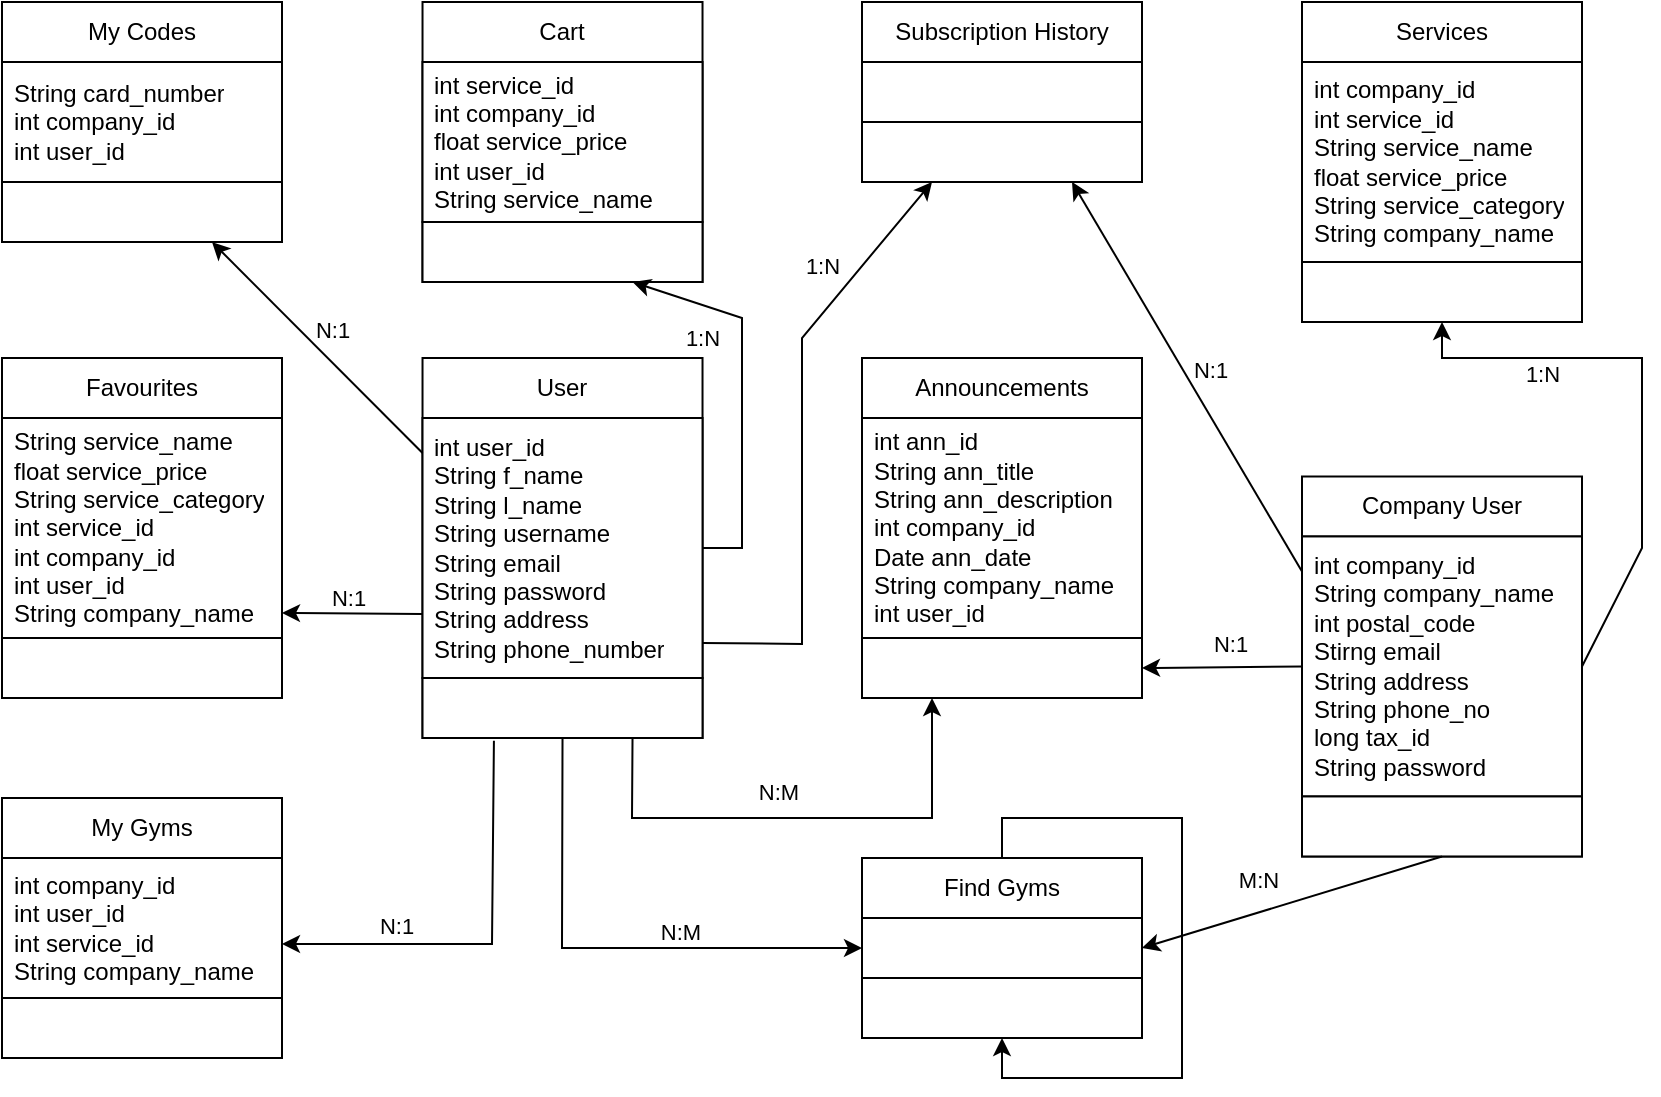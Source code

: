 <mxfile version="27.0.7">
  <diagram name="Page-1" id="DIBcZ52hSFuPhpnZTQoB">
    <mxGraphModel dx="1042" dy="580" grid="1" gridSize="10" guides="1" tooltips="1" connect="1" arrows="1" fold="1" page="1" pageScale="1" pageWidth="850" pageHeight="1100" background="light-dark(#FFFFFF,#FFFFFF)" math="0" shadow="0">
      <root>
        <mxCell id="0" />
        <mxCell id="1" parent="0" />
        <mxCell id="_ydNGUtrwnxu__iHTs8E-2" value="User" style="swimlane;fontStyle=0;childLayout=stackLayout;horizontal=1;startSize=30;horizontalStack=0;resizeParent=1;resizeParentMax=0;resizeLast=0;collapsible=1;marginBottom=0;whiteSpace=wrap;html=1;strokeColor=light-dark(#000000,#000000);fillColor=light-dark(#FFFFFF,#FFFFFF);fontColor=light-dark(#000000,#000000);" parent="1" vertex="1">
          <mxGeometry x="230.26" y="210" width="140" height="190" as="geometry" />
        </mxCell>
        <mxCell id="_ydNGUtrwnxu__iHTs8E-4" value="int user_id&lt;div&gt;String f_name&lt;/div&gt;&lt;div&gt;String l_name&lt;/div&gt;&lt;div&gt;String username&lt;/div&gt;&lt;div&gt;String email&lt;/div&gt;&lt;div&gt;String password&lt;/div&gt;&lt;div&gt;String address&lt;/div&gt;&lt;div&gt;String phone_number&lt;/div&gt;" style="text;strokeColor=light-dark(#000000,#000000);fillColor=light-dark(#FFFFFF,#FFFFFF);align=left;verticalAlign=middle;spacingLeft=4;spacingRight=4;overflow=hidden;points=[[0,0.5],[1,0.5]];portConstraint=eastwest;rotatable=0;whiteSpace=wrap;html=1;fontColor=light-dark(#000000,#000000);" parent="_ydNGUtrwnxu__iHTs8E-2" vertex="1">
          <mxGeometry y="30" width="140" height="130" as="geometry" />
        </mxCell>
        <mxCell id="_ydNGUtrwnxu__iHTs8E-8" value="" style="text;strokeColor=light-dark(#000000,#000000);fillColor=light-dark(#FFFFFF,#FFFFFF);align=left;verticalAlign=middle;spacingLeft=4;spacingRight=4;overflow=hidden;points=[[0,0.5],[1,0.5]];portConstraint=eastwest;rotatable=0;whiteSpace=wrap;html=1;fontColor=light-dark(#000000,#000000);" parent="_ydNGUtrwnxu__iHTs8E-2" vertex="1">
          <mxGeometry y="160" width="140" height="30" as="geometry" />
        </mxCell>
        <mxCell id="_ydNGUtrwnxu__iHTs8E-9" value="Cart" style="swimlane;fontStyle=0;childLayout=stackLayout;horizontal=1;startSize=30;horizontalStack=0;resizeParent=1;resizeParentMax=0;resizeLast=0;collapsible=1;marginBottom=0;whiteSpace=wrap;html=1;strokeColor=light-dark(#000000,#000000);fillColor=light-dark(#FFFFFF,#FFFFFF);fontColor=light-dark(#000000,#000000);" parent="1" vertex="1">
          <mxGeometry x="230.26" y="32" width="140" height="140" as="geometry" />
        </mxCell>
        <mxCell id="_ydNGUtrwnxu__iHTs8E-10" value="int service_id&lt;div&gt;int company_id&lt;/div&gt;&lt;div&gt;float service_price&lt;/div&gt;&lt;div&gt;int user_id&lt;/div&gt;&lt;div&gt;String service_name&lt;/div&gt;" style="text;strokeColor=light-dark(#000000,#000000);fillColor=light-dark(#FFFFFF,#FFFFFF);align=left;verticalAlign=middle;spacingLeft=4;spacingRight=4;overflow=hidden;points=[[0,0.5],[1,0.5]];portConstraint=eastwest;rotatable=0;whiteSpace=wrap;html=1;fontColor=light-dark(#000000,#000000);" parent="_ydNGUtrwnxu__iHTs8E-9" vertex="1">
          <mxGeometry y="30" width="140" height="80" as="geometry" />
        </mxCell>
        <mxCell id="_ydNGUtrwnxu__iHTs8E-11" value="" style="text;strokeColor=light-dark(#000000,#000000);fillColor=light-dark(#FFFFFF,#FFFFFF);align=left;verticalAlign=middle;spacingLeft=4;spacingRight=4;overflow=hidden;points=[[0,0.5],[1,0.5]];portConstraint=eastwest;rotatable=0;whiteSpace=wrap;html=1;fontColor=light-dark(#000000,#000000);" parent="_ydNGUtrwnxu__iHTs8E-9" vertex="1">
          <mxGeometry y="110" width="140" height="30" as="geometry" />
        </mxCell>
        <mxCell id="rbe2yqdiVSbnE7vsVnZQ-1" value="My Codes&lt;span style=&quot;color: rgba(0, 0, 0, 0); font-family: monospace; font-size: 0px; text-align: start; text-wrap-mode: nowrap;&quot;&gt;%3CmxGraphModel%3E%3Croot%3E%3CmxCell%20id%3D%220%22%2F%3E%3CmxCell%20id%3D%221%22%20parent%3D%220%22%2F%3E%3CmxCell%20id%3D%222%22%20value%3D%22List%22%20style%3D%22swimlane%3BfontStyle%3D0%3BchildLayout%3DstackLayout%3Bhorizontal%3D1%3BstartSize%3D30%3BhorizontalStack%3D0%3BresizeParent%3D1%3BresizeParentMax%3D0%3BresizeLast%3D0%3Bcollapsible%3D1%3BmarginBottom%3D0%3BwhiteSpace%3Dwrap%3Bhtml%3D1%3BstrokeColor%3Dlight-dark(%23000000%2C%23000000)%3BfillColor%3Dlight-dark(%23FFFFFF%2C%23FFFFFF)%3BfontColor%3Dlight-dark(%23000000%2C%23000000)%3B%22%20vertex%3D%221%22%20parent%3D%221%22%3E%3CmxGeometry%20x%3D%22190%22%20y%3D%22260%22%20width%3D%22140%22%20height%3D%2290%22%20as%3D%22geometry%22%2F%3E%3C%2FmxCell%3E%3CmxCell%20id%3D%223%22%20value%3D%22Item%202%22%20style%3D%22text%3BstrokeColor%3Dlight-dark(%23000000%2C%23000000)%3BfillColor%3Dlight-dark(%23FFFFFF%2C%23FFFFFF)%3Balign%3Dleft%3BverticalAlign%3Dmiddle%3BspacingLeft%3D4%3BspacingRight%3D4%3Boverflow%3Dhidden%3Bpoints%3D%5B%5B0%2C0.5%5D%2C%5B1%2C0.5%5D%5D%3BportConstraint%3Deastwest%3Brotatable%3D0%3BwhiteSpace%3Dwrap%3Bhtml%3D1%3BfontColor%3Dlight-dark(%23000000%2C%23000000)%3B%22%20vertex%3D%221%22%20parent%3D%222%22%3E%3CmxGeometry%20y%3D%2230%22%20width%3D%22140%22%20height%3D%2230%22%20as%3D%22geometry%22%2F%3E%3C%2FmxCell%3E%3CmxCell%20id%3D%224%22%20value%3D%22Item%202%22%20style%3D%22text%3BstrokeColor%3Dlight-dark(%23000000%2C%23000000)%3BfillColor%3Dlight-dark(%23FFFFFF%2C%23FFFFFF)%3Balign%3Dleft%3BverticalAlign%3Dmiddle%3BspacingLeft%3D4%3BspacingRight%3D4%3Boverflow%3Dhidden%3Bpoints%3D%5B%5B0%2C0.5%5D%2C%5B1%2C0.5%5D%5D%3BportConstraint%3Deastwest%3Brotatable%3D0%3BwhiteSpace%3Dwrap%3Bhtml%3D1%3BfontColor%3Dlight-dark(%23000000%2C%23000000)%3B%22%20vertex%3D%221%22%20parent%3D%222%22%3E%3CmxGeometry%20y%3D%2260%22%20width%3D%22140%22%20height%3D%2230%22%20as%3D%22geometry%22%2F%3E%3C%2FmxCell%3E%3C%2Froot%3E%3C%2FmxGraphModel%3E&lt;/span&gt;" style="swimlane;fontStyle=0;childLayout=stackLayout;horizontal=1;startSize=30;horizontalStack=0;resizeParent=1;resizeParentMax=0;resizeLast=0;collapsible=1;marginBottom=0;whiteSpace=wrap;html=1;strokeColor=light-dark(#000000,#000000);fillColor=light-dark(#FFFFFF,#FFFFFF);fontColor=light-dark(#000000,#000000);" parent="1" vertex="1">
          <mxGeometry x="20" y="32" width="140" height="120" as="geometry" />
        </mxCell>
        <mxCell id="rbe2yqdiVSbnE7vsVnZQ-2" value="String card_number&lt;div&gt;int company_id&lt;/div&gt;&lt;div&gt;int user_id&lt;/div&gt;" style="text;strokeColor=light-dark(#000000,#000000);fillColor=light-dark(#FFFFFF,#FFFFFF);align=left;verticalAlign=middle;spacingLeft=4;spacingRight=4;overflow=hidden;points=[[0,0.5],[1,0.5]];portConstraint=eastwest;rotatable=0;whiteSpace=wrap;html=1;fontColor=light-dark(#000000,#000000);" parent="rbe2yqdiVSbnE7vsVnZQ-1" vertex="1">
          <mxGeometry y="30" width="140" height="60" as="geometry" />
        </mxCell>
        <mxCell id="rbe2yqdiVSbnE7vsVnZQ-3" value="" style="text;strokeColor=light-dark(#000000,#000000);fillColor=light-dark(#FFFFFF,#FFFFFF);align=left;verticalAlign=middle;spacingLeft=4;spacingRight=4;overflow=hidden;points=[[0,0.5],[1,0.5]];portConstraint=eastwest;rotatable=0;whiteSpace=wrap;html=1;fontColor=light-dark(#000000,#000000);" parent="rbe2yqdiVSbnE7vsVnZQ-1" vertex="1">
          <mxGeometry y="90" width="140" height="30" as="geometry" />
        </mxCell>
        <mxCell id="rbe2yqdiVSbnE7vsVnZQ-4" value="Favourites" style="swimlane;fontStyle=0;childLayout=stackLayout;horizontal=1;startSize=30;horizontalStack=0;resizeParent=1;resizeParentMax=0;resizeLast=0;collapsible=1;marginBottom=0;whiteSpace=wrap;html=1;strokeColor=light-dark(#000000,#000000);fillColor=light-dark(#FFFFFF,#FFFFFF);fontColor=light-dark(#000000,#000000);" parent="1" vertex="1">
          <mxGeometry x="20" y="210" width="140" height="170" as="geometry" />
        </mxCell>
        <mxCell id="rbe2yqdiVSbnE7vsVnZQ-5" value="String service_name&lt;div&gt;float service_price&lt;/div&gt;&lt;div&gt;String service_category&lt;/div&gt;&lt;div&gt;int service_id&lt;/div&gt;&lt;div&gt;int company_id&lt;/div&gt;&lt;div&gt;int user_id&lt;/div&gt;&lt;div&gt;String company_name&lt;/div&gt;" style="text;strokeColor=light-dark(#000000,#000000);fillColor=light-dark(#FFFFFF,#FFFFFF);align=left;verticalAlign=middle;spacingLeft=4;spacingRight=4;overflow=hidden;points=[[0,0.5],[1,0.5]];portConstraint=eastwest;rotatable=0;whiteSpace=wrap;html=1;fontColor=light-dark(#000000,#000000);" parent="rbe2yqdiVSbnE7vsVnZQ-4" vertex="1">
          <mxGeometry y="30" width="140" height="110" as="geometry" />
        </mxCell>
        <mxCell id="rbe2yqdiVSbnE7vsVnZQ-6" value="" style="text;strokeColor=light-dark(#000000,#000000);fillColor=light-dark(#FFFFFF,#FFFFFF);align=left;verticalAlign=middle;spacingLeft=4;spacingRight=4;overflow=hidden;points=[[0,0.5],[1,0.5]];portConstraint=eastwest;rotatable=0;whiteSpace=wrap;html=1;fontColor=light-dark(#000000,#000000);" parent="rbe2yqdiVSbnE7vsVnZQ-4" vertex="1">
          <mxGeometry y="140" width="140" height="30" as="geometry" />
        </mxCell>
        <mxCell id="rbe2yqdiVSbnE7vsVnZQ-7" value="My Gyms" style="swimlane;fontStyle=0;childLayout=stackLayout;horizontal=1;startSize=30;horizontalStack=0;resizeParent=1;resizeParentMax=0;resizeLast=0;collapsible=1;marginBottom=0;whiteSpace=wrap;html=1;strokeColor=light-dark(#000000,#000000);fillColor=light-dark(#FFFFFF,#FFFFFF);fontColor=light-dark(#000000,#000000);" parent="1" vertex="1">
          <mxGeometry x="20" y="430" width="140" height="130" as="geometry" />
        </mxCell>
        <mxCell id="rbe2yqdiVSbnE7vsVnZQ-8" value="int company_id&lt;div&gt;int user_id&lt;/div&gt;&lt;div&gt;int service_id&lt;/div&gt;&lt;div&gt;String company_name&lt;/div&gt;" style="text;strokeColor=light-dark(#000000,#000000);fillColor=light-dark(#FFFFFF,#FFFFFF);align=left;verticalAlign=middle;spacingLeft=4;spacingRight=4;overflow=hidden;points=[[0,0.5],[1,0.5]];portConstraint=eastwest;rotatable=0;whiteSpace=wrap;html=1;fontColor=light-dark(#000000,#000000);" parent="rbe2yqdiVSbnE7vsVnZQ-7" vertex="1">
          <mxGeometry y="30" width="140" height="70" as="geometry" />
        </mxCell>
        <mxCell id="rbe2yqdiVSbnE7vsVnZQ-9" value="" style="text;strokeColor=light-dark(#000000,#000000);fillColor=light-dark(#FFFFFF,#FFFFFF);align=left;verticalAlign=middle;spacingLeft=4;spacingRight=4;overflow=hidden;points=[[0,0.5],[1,0.5]];portConstraint=eastwest;rotatable=0;whiteSpace=wrap;html=1;fontColor=light-dark(#000000,#000000);" parent="rbe2yqdiVSbnE7vsVnZQ-7" vertex="1">
          <mxGeometry y="100" width="140" height="30" as="geometry" />
        </mxCell>
        <mxCell id="rbe2yqdiVSbnE7vsVnZQ-10" value="Find Gyms" style="swimlane;fontStyle=0;childLayout=stackLayout;horizontal=1;startSize=30;horizontalStack=0;resizeParent=1;resizeParentMax=0;resizeLast=0;collapsible=1;marginBottom=0;whiteSpace=wrap;html=1;strokeColor=light-dark(#000000,#000000);fillColor=light-dark(#FFFFFF,#FFFFFF);fontColor=light-dark(#000000,#000000);" parent="1" vertex="1">
          <mxGeometry x="450" y="460" width="140" height="90" as="geometry" />
        </mxCell>
        <mxCell id="rbe2yqdiVSbnE7vsVnZQ-11" value="" style="text;strokeColor=light-dark(#000000,#000000);fillColor=light-dark(#FFFFFF,#FFFFFF);align=left;verticalAlign=middle;spacingLeft=4;spacingRight=4;overflow=hidden;points=[[0,0.5],[1,0.5]];portConstraint=eastwest;rotatable=0;whiteSpace=wrap;html=1;fontColor=light-dark(#000000,#000000);" parent="rbe2yqdiVSbnE7vsVnZQ-10" vertex="1">
          <mxGeometry y="30" width="140" height="30" as="geometry" />
        </mxCell>
        <mxCell id="rbe2yqdiVSbnE7vsVnZQ-12" value="" style="text;strokeColor=light-dark(#000000,#000000);fillColor=light-dark(#FFFFFF,#FFFFFF);align=left;verticalAlign=middle;spacingLeft=4;spacingRight=4;overflow=hidden;points=[[0,0.5],[1,0.5]];portConstraint=eastwest;rotatable=0;whiteSpace=wrap;html=1;fontColor=light-dark(#000000,#000000);" parent="rbe2yqdiVSbnE7vsVnZQ-10" vertex="1">
          <mxGeometry y="60" width="140" height="30" as="geometry" />
        </mxCell>
        <mxCell id="rbe2yqdiVSbnE7vsVnZQ-13" value="Announcements" style="swimlane;fontStyle=0;childLayout=stackLayout;horizontal=1;startSize=30;horizontalStack=0;resizeParent=1;resizeParentMax=0;resizeLast=0;collapsible=1;marginBottom=0;whiteSpace=wrap;html=1;strokeColor=light-dark(#000000,#000000);fillColor=light-dark(#FFFFFF,#FFFFFF);fontColor=light-dark(#000000,#000000);" parent="1" vertex="1">
          <mxGeometry x="450" y="210" width="140" height="170" as="geometry" />
        </mxCell>
        <mxCell id="rbe2yqdiVSbnE7vsVnZQ-14" value="int ann_id&lt;div&gt;String ann_title&lt;/div&gt;&lt;div&gt;String ann_description&lt;/div&gt;&lt;div&gt;int company_id&lt;/div&gt;&lt;div&gt;Date ann_date&lt;/div&gt;&lt;div&gt;String company_name&lt;/div&gt;&lt;div&gt;int user_id&lt;/div&gt;" style="text;strokeColor=light-dark(#000000,#000000);fillColor=light-dark(#FFFFFF,#FFFFFF);align=left;verticalAlign=middle;spacingLeft=4;spacingRight=4;overflow=hidden;points=[[0,0.5],[1,0.5]];portConstraint=eastwest;rotatable=0;whiteSpace=wrap;html=1;fontColor=light-dark(#000000,#000000);" parent="rbe2yqdiVSbnE7vsVnZQ-13" vertex="1">
          <mxGeometry y="30" width="140" height="110" as="geometry" />
        </mxCell>
        <mxCell id="rbe2yqdiVSbnE7vsVnZQ-15" value="" style="text;strokeColor=light-dark(#000000,#000000);fillColor=light-dark(#FFFFFF,#FFFFFF);align=left;verticalAlign=middle;spacingLeft=4;spacingRight=4;overflow=hidden;points=[[0,0.5],[1,0.5]];portConstraint=eastwest;rotatable=0;whiteSpace=wrap;html=1;fontColor=light-dark(#000000,#000000);" parent="rbe2yqdiVSbnE7vsVnZQ-13" vertex="1">
          <mxGeometry y="140" width="140" height="30" as="geometry" />
        </mxCell>
        <mxCell id="rbe2yqdiVSbnE7vsVnZQ-16" value="Company User" style="swimlane;fontStyle=0;childLayout=stackLayout;horizontal=1;startSize=30;horizontalStack=0;resizeParent=1;resizeParentMax=0;resizeLast=0;collapsible=1;marginBottom=0;whiteSpace=wrap;html=1;strokeColor=light-dark(#000000,#000000);fillColor=light-dark(#FFFFFF,#FFFFFF);fontColor=light-dark(#000000,#000000);" parent="1" vertex="1">
          <mxGeometry x="670" y="269.23" width="140" height="190" as="geometry" />
        </mxCell>
        <mxCell id="rbe2yqdiVSbnE7vsVnZQ-17" value="int company_id&lt;div&gt;String company_name&lt;/div&gt;&lt;div&gt;int postal_code&lt;/div&gt;&lt;div&gt;Stirng email&lt;/div&gt;&lt;div&gt;String address&lt;/div&gt;&lt;div&gt;String phone_no&lt;/div&gt;&lt;div&gt;long tax_id&lt;/div&gt;&lt;div&gt;String password&lt;/div&gt;" style="text;strokeColor=light-dark(#000000,#000000);fillColor=light-dark(#FFFFFF,#FFFFFF);align=left;verticalAlign=middle;spacingLeft=4;spacingRight=4;overflow=hidden;points=[[0,0.5],[1,0.5]];portConstraint=eastwest;rotatable=0;whiteSpace=wrap;html=1;fontColor=light-dark(#000000,#000000);" parent="rbe2yqdiVSbnE7vsVnZQ-16" vertex="1">
          <mxGeometry y="30" width="140" height="130" as="geometry" />
        </mxCell>
        <mxCell id="rbe2yqdiVSbnE7vsVnZQ-18" value="" style="text;strokeColor=light-dark(#000000,#000000);fillColor=light-dark(#FFFFFF,#FFFFFF);align=left;verticalAlign=middle;spacingLeft=4;spacingRight=4;overflow=hidden;points=[[0,0.5],[1,0.5]];portConstraint=eastwest;rotatable=0;whiteSpace=wrap;html=1;fontColor=light-dark(#000000,#000000);" parent="rbe2yqdiVSbnE7vsVnZQ-16" vertex="1">
          <mxGeometry y="160" width="140" height="30" as="geometry" />
        </mxCell>
        <mxCell id="rbe2yqdiVSbnE7vsVnZQ-19" value="Subscription History" style="swimlane;fontStyle=0;childLayout=stackLayout;horizontal=1;startSize=30;horizontalStack=0;resizeParent=1;resizeParentMax=0;resizeLast=0;collapsible=1;marginBottom=0;whiteSpace=wrap;html=1;strokeColor=light-dark(#000000,#000000);fillColor=light-dark(#FFFFFF,#FFFFFF);fontColor=light-dark(#000000,#000000);" parent="1" vertex="1">
          <mxGeometry x="450" y="32" width="140" height="90" as="geometry" />
        </mxCell>
        <mxCell id="rbe2yqdiVSbnE7vsVnZQ-20" value="" style="text;strokeColor=light-dark(#000000,#000000);fillColor=light-dark(#FFFFFF,#FFFFFF);align=left;verticalAlign=middle;spacingLeft=4;spacingRight=4;overflow=hidden;points=[[0,0.5],[1,0.5]];portConstraint=eastwest;rotatable=0;whiteSpace=wrap;html=1;fontColor=light-dark(#000000,#000000);" parent="rbe2yqdiVSbnE7vsVnZQ-19" vertex="1">
          <mxGeometry y="30" width="140" height="30" as="geometry" />
        </mxCell>
        <mxCell id="rbe2yqdiVSbnE7vsVnZQ-21" value="" style="text;strokeColor=light-dark(#000000,#000000);fillColor=light-dark(#FFFFFF,#FFFFFF);align=left;verticalAlign=middle;spacingLeft=4;spacingRight=4;overflow=hidden;points=[[0,0.5],[1,0.5]];portConstraint=eastwest;rotatable=0;whiteSpace=wrap;html=1;fontColor=light-dark(#000000,#000000);" parent="rbe2yqdiVSbnE7vsVnZQ-19" vertex="1">
          <mxGeometry y="60" width="140" height="30" as="geometry" />
        </mxCell>
        <mxCell id="rbe2yqdiVSbnE7vsVnZQ-22" value="Services" style="swimlane;fontStyle=0;childLayout=stackLayout;horizontal=1;startSize=30;horizontalStack=0;resizeParent=1;resizeParentMax=0;resizeLast=0;collapsible=1;marginBottom=0;whiteSpace=wrap;html=1;strokeColor=light-dark(#000000,#000000);fillColor=light-dark(#FFFFFF,#FFFFFF);fontColor=light-dark(#000000,#000000);" parent="1" vertex="1">
          <mxGeometry x="670" y="32" width="140" height="160" as="geometry" />
        </mxCell>
        <mxCell id="rbe2yqdiVSbnE7vsVnZQ-23" value="int company_id&lt;div&gt;int service_id&lt;/div&gt;&lt;div&gt;String service_name&lt;/div&gt;&lt;div&gt;float service_price&lt;/div&gt;&lt;div&gt;String service_category&lt;/div&gt;&lt;div&gt;String company_name&lt;/div&gt;" style="text;strokeColor=light-dark(#000000,#000000);fillColor=light-dark(#FFFFFF,#FFFFFF);align=left;verticalAlign=middle;spacingLeft=4;spacingRight=4;overflow=hidden;points=[[0,0.5],[1,0.5]];portConstraint=eastwest;rotatable=0;whiteSpace=wrap;html=1;fontColor=light-dark(#000000,#000000);" parent="rbe2yqdiVSbnE7vsVnZQ-22" vertex="1">
          <mxGeometry y="30" width="140" height="100" as="geometry" />
        </mxCell>
        <mxCell id="rbe2yqdiVSbnE7vsVnZQ-24" value="" style="text;strokeColor=light-dark(#000000,#000000);fillColor=light-dark(#FFFFFF,#FFFFFF);align=left;verticalAlign=middle;spacingLeft=4;spacingRight=4;overflow=hidden;points=[[0,0.5],[1,0.5]];portConstraint=eastwest;rotatable=0;whiteSpace=wrap;html=1;fontColor=light-dark(#000000,#000000);" parent="rbe2yqdiVSbnE7vsVnZQ-22" vertex="1">
          <mxGeometry y="130" width="140" height="30" as="geometry" />
        </mxCell>
        <mxCell id="rbe2yqdiVSbnE7vsVnZQ-25" value="" style="endArrow=classic;html=1;rounded=0;strokeColor=light-dark(#000000,#000000);exitX=0.75;exitY=1;exitDx=0;exitDy=0;entryX=0.25;entryY=1;entryDx=0;entryDy=0;" parent="1" source="_ydNGUtrwnxu__iHTs8E-2" target="rbe2yqdiVSbnE7vsVnZQ-13" edge="1">
          <mxGeometry width="50" height="50" relative="1" as="geometry">
            <mxPoint x="320" y="420" as="sourcePoint" />
            <mxPoint x="410" y="380" as="targetPoint" />
            <Array as="points">
              <mxPoint x="335" y="440" />
              <mxPoint x="400" y="440" />
              <mxPoint x="485" y="440" />
              <mxPoint x="485" y="380" />
            </Array>
          </mxGeometry>
        </mxCell>
        <mxCell id="rbe2yqdiVSbnE7vsVnZQ-28" value="" style="endArrow=classic;html=1;rounded=0;strokeColor=light-dark(#000000,#000000);exitX=0;exitY=0.5;exitDx=0;exitDy=0;entryX=1;entryY=0.5;entryDx=0;entryDy=0;" parent="1" source="rbe2yqdiVSbnE7vsVnZQ-16" target="rbe2yqdiVSbnE7vsVnZQ-15" edge="1">
          <mxGeometry width="50" height="50" relative="1" as="geometry">
            <mxPoint x="580" y="360" as="sourcePoint" />
            <mxPoint x="590" y="328" as="targetPoint" />
          </mxGeometry>
        </mxCell>
        <mxCell id="rbe2yqdiVSbnE7vsVnZQ-29" value="" style="endArrow=classic;html=1;rounded=0;strokeColor=light-dark(#000000,#000000);entryX=0.5;entryY=1;entryDx=0;entryDy=0;exitX=1;exitY=0.5;exitDx=0;exitDy=0;" parent="1" source="rbe2yqdiVSbnE7vsVnZQ-16" target="rbe2yqdiVSbnE7vsVnZQ-22" edge="1">
          <mxGeometry width="50" height="50" relative="1" as="geometry">
            <mxPoint x="790" y="310" as="sourcePoint" />
            <mxPoint x="560" y="315" as="targetPoint" />
            <Array as="points">
              <mxPoint x="840" y="305" />
              <mxPoint x="840" y="210" />
              <mxPoint x="740" y="210" />
            </Array>
          </mxGeometry>
        </mxCell>
        <mxCell id="rbe2yqdiVSbnE7vsVnZQ-31" value="" style="endArrow=classic;html=1;rounded=0;strokeColor=light-dark(#000000,#000000);entryX=1;entryY=0.5;entryDx=0;entryDy=0;exitX=0.5;exitY=1;exitDx=0;exitDy=0;" parent="1" source="rbe2yqdiVSbnE7vsVnZQ-16" target="rbe2yqdiVSbnE7vsVnZQ-10" edge="1">
          <mxGeometry width="50" height="50" relative="1" as="geometry">
            <mxPoint x="640" y="325" as="sourcePoint" />
            <mxPoint x="570" y="325" as="targetPoint" />
          </mxGeometry>
        </mxCell>
        <mxCell id="rbe2yqdiVSbnE7vsVnZQ-32" value="" style="endArrow=classic;html=1;rounded=0;strokeColor=light-dark(#000000,#000000);entryX=0;entryY=0.5;entryDx=0;entryDy=0;exitX=0.5;exitY=1;exitDx=0;exitDy=0;" parent="1" source="_ydNGUtrwnxu__iHTs8E-2" target="rbe2yqdiVSbnE7vsVnZQ-11" edge="1">
          <mxGeometry width="50" height="50" relative="1" as="geometry">
            <mxPoint x="300" y="410" as="sourcePoint" />
            <mxPoint x="580" y="335" as="targetPoint" />
            <Array as="points">
              <mxPoint x="300" y="505" />
            </Array>
          </mxGeometry>
        </mxCell>
        <mxCell id="rbe2yqdiVSbnE7vsVnZQ-33" value="" style="endArrow=classic;html=1;rounded=0;strokeColor=light-dark(#000000,#000000);entryX=1;entryY=0.75;entryDx=0;entryDy=0;" parent="1" target="rbe2yqdiVSbnE7vsVnZQ-4" edge="1">
          <mxGeometry width="50" height="50" relative="1" as="geometry">
            <mxPoint x="230" y="338" as="sourcePoint" />
            <mxPoint x="240" y="430" as="targetPoint" />
          </mxGeometry>
        </mxCell>
        <mxCell id="rbe2yqdiVSbnE7vsVnZQ-34" value="" style="endArrow=classic;html=1;rounded=0;strokeColor=light-dark(#000000,#000000);exitX=0;exitY=0.25;exitDx=0;exitDy=0;entryX=0.75;entryY=1;entryDx=0;entryDy=0;" parent="1" source="_ydNGUtrwnxu__iHTs8E-2" target="rbe2yqdiVSbnE7vsVnZQ-1" edge="1">
          <mxGeometry width="50" height="50" relative="1" as="geometry">
            <mxPoint x="210" y="230" as="sourcePoint" />
            <mxPoint x="140" y="190" as="targetPoint" />
          </mxGeometry>
        </mxCell>
        <mxCell id="tJ8wkxQG3hHgZM3csA0_-1" value="N:1" style="edgeLabel;html=1;align=center;verticalAlign=middle;resizable=0;points=[];labelBackgroundColor=none;fontColor=light-dark(#000000,#000000);" parent="rbe2yqdiVSbnE7vsVnZQ-34" vertex="1" connectable="0">
          <mxGeometry x="0.181" y="1" relative="1" as="geometry">
            <mxPoint x="17" as="offset" />
          </mxGeometry>
        </mxCell>
        <mxCell id="rbe2yqdiVSbnE7vsVnZQ-35" value="" style="endArrow=classic;html=1;rounded=0;strokeColor=light-dark(#000000,#000000);entryX=0.75;entryY=1;entryDx=0;entryDy=0;exitX=1;exitY=0.5;exitDx=0;exitDy=0;" parent="1" source="_ydNGUtrwnxu__iHTs8E-2" target="_ydNGUtrwnxu__iHTs8E-9" edge="1">
          <mxGeometry width="50" height="50" relative="1" as="geometry">
            <mxPoint x="680" y="365" as="sourcePoint" />
            <mxPoint x="610" y="365" as="targetPoint" />
            <Array as="points">
              <mxPoint x="390" y="305" />
              <mxPoint x="390" y="190" />
            </Array>
          </mxGeometry>
        </mxCell>
        <mxCell id="rbe2yqdiVSbnE7vsVnZQ-36" value="" style="endArrow=classic;html=1;rounded=0;strokeColor=light-dark(#000000,#000000);entryX=1;entryY=0.5;entryDx=0;entryDy=0;exitX=0.255;exitY=1.047;exitDx=0;exitDy=0;exitPerimeter=0;" parent="1" source="_ydNGUtrwnxu__iHTs8E-8" edge="1">
          <mxGeometry width="50" height="50" relative="1" as="geometry">
            <mxPoint x="265" y="408" as="sourcePoint" />
            <mxPoint x="160" y="503" as="targetPoint" />
            <Array as="points">
              <mxPoint x="265" y="503" />
            </Array>
          </mxGeometry>
        </mxCell>
        <mxCell id="rbe2yqdiVSbnE7vsVnZQ-37" value="" style="endArrow=classic;html=1;rounded=0;strokeColor=light-dark(#000000,#000000);exitX=1;exitY=0.75;exitDx=0;exitDy=0;entryX=0.25;entryY=1;entryDx=0;entryDy=0;" parent="1" source="_ydNGUtrwnxu__iHTs8E-2" target="rbe2yqdiVSbnE7vsVnZQ-19" edge="1">
          <mxGeometry width="50" height="50" relative="1" as="geometry">
            <mxPoint x="700" y="385" as="sourcePoint" />
            <mxPoint x="445" y="160" as="targetPoint" />
            <Array as="points">
              <mxPoint x="420" y="353" />
              <mxPoint x="420" y="200" />
            </Array>
          </mxGeometry>
        </mxCell>
        <mxCell id="rbe2yqdiVSbnE7vsVnZQ-39" value="" style="endArrow=classic;html=1;rounded=0;strokeColor=light-dark(#000000,#000000);exitX=0;exitY=0.25;exitDx=0;exitDy=0;entryX=0.75;entryY=1;entryDx=0;entryDy=0;" parent="1" source="rbe2yqdiVSbnE7vsVnZQ-16" target="rbe2yqdiVSbnE7vsVnZQ-19" edge="1">
          <mxGeometry width="50" height="50" relative="1" as="geometry">
            <mxPoint x="720" y="405" as="sourcePoint" />
            <mxPoint x="580" y="180" as="targetPoint" />
          </mxGeometry>
        </mxCell>
        <mxCell id="rbe2yqdiVSbnE7vsVnZQ-40" style="edgeStyle=orthogonalEdgeStyle;rounded=0;orthogonalLoop=1;jettySize=auto;html=1;exitX=0.5;exitY=0;exitDx=0;exitDy=0;" parent="1" source="rbe2yqdiVSbnE7vsVnZQ-10" target="rbe2yqdiVSbnE7vsVnZQ-10" edge="1">
          <mxGeometry relative="1" as="geometry" />
        </mxCell>
        <mxCell id="tJ8wkxQG3hHgZM3csA0_-2" value="N:1" style="edgeLabel;html=1;align=center;verticalAlign=middle;resizable=0;points=[];labelBackgroundColor=none;fontColor=light-dark(#000000,#000000);" parent="1" vertex="1" connectable="0">
          <mxGeometry x="190.265" y="226.229" as="geometry">
            <mxPoint x="2" y="104" as="offset" />
          </mxGeometry>
        </mxCell>
        <mxCell id="tJ8wkxQG3hHgZM3csA0_-3" value="N:1" style="edgeLabel;html=1;align=center;verticalAlign=middle;resizable=0;points=[];labelBackgroundColor=none;fontColor=light-dark(#000000,#000000);" parent="1" vertex="1" connectable="0">
          <mxGeometry x="214.265" y="247.229" as="geometry">
            <mxPoint x="2" y="247" as="offset" />
          </mxGeometry>
        </mxCell>
        <mxCell id="tJ8wkxQG3hHgZM3csA0_-4" value="1:N" style="edgeLabel;html=1;align=center;verticalAlign=middle;resizable=0;points=[];labelBackgroundColor=none;fontColor=light-dark(#000000,#000000);" parent="1" vertex="1" connectable="0">
          <mxGeometry x="202.265" y="259.999" as="geometry">
            <mxPoint x="167" y="-60" as="offset" />
          </mxGeometry>
        </mxCell>
        <mxCell id="tJ8wkxQG3hHgZM3csA0_-5" value="1:N" style="edgeLabel;html=1;align=center;verticalAlign=middle;resizable=0;points=[];labelBackgroundColor=none;fontColor=light-dark(#000000,#000000);" parent="1" vertex="1" connectable="0">
          <mxGeometry x="220.005" y="219.999" as="geometry">
            <mxPoint x="210" y="-56" as="offset" />
          </mxGeometry>
        </mxCell>
        <mxCell id="tJ8wkxQG3hHgZM3csA0_-6" value="N:M" style="edgeLabel;html=1;align=center;verticalAlign=middle;resizable=0;points=[];labelBackgroundColor=none;fontColor=light-dark(#000000,#000000);" parent="1" vertex="1" connectable="0">
          <mxGeometry x="240.005" y="309.999" as="geometry">
            <mxPoint x="168" y="117" as="offset" />
          </mxGeometry>
        </mxCell>
        <mxCell id="tJ8wkxQG3hHgZM3csA0_-7" value="N:M" style="edgeLabel;html=1;align=center;verticalAlign=middle;resizable=0;points=[];labelBackgroundColor=none;fontColor=light-dark(#000000,#000000);" parent="1" vertex="1" connectable="0">
          <mxGeometry x="190.265" y="379.999" as="geometry">
            <mxPoint x="168" y="117" as="offset" />
          </mxGeometry>
        </mxCell>
        <mxCell id="tJ8wkxQG3hHgZM3csA0_-8" value="M:N" style="edgeLabel;html=1;align=center;verticalAlign=middle;resizable=0;points=[];labelBackgroundColor=none;fontColor=light-dark(#000000,#000000);" parent="1" vertex="1" connectable="0">
          <mxGeometry x="480.005" y="353.999" as="geometry">
            <mxPoint x="168" y="117" as="offset" />
          </mxGeometry>
        </mxCell>
        <mxCell id="tJ8wkxQG3hHgZM3csA0_-9" value="1:N" style="edgeLabel;html=1;align=center;verticalAlign=middle;resizable=0;points=[];labelBackgroundColor=none;fontColor=light-dark(#000000,#000000);" parent="1" vertex="1" connectable="0">
          <mxGeometry x="580.005" y="273.999" as="geometry">
            <mxPoint x="210" y="-56" as="offset" />
          </mxGeometry>
        </mxCell>
        <mxCell id="tJ8wkxQG3hHgZM3csA0_-10" value="N:1" style="edgeLabel;html=1;align=center;verticalAlign=middle;resizable=0;points=[];labelBackgroundColor=none;fontColor=light-dark(#000000,#000000);" parent="1" vertex="1" connectable="0">
          <mxGeometry x="414.005" y="271.999" as="geometry">
            <mxPoint x="210" y="-56" as="offset" />
          </mxGeometry>
        </mxCell>
        <mxCell id="tJ8wkxQG3hHgZM3csA0_-11" value="N:1" style="edgeLabel;html=1;align=center;verticalAlign=middle;resizable=0;points=[];labelBackgroundColor=none;fontColor=light-dark(#000000,#000000);" parent="1" vertex="1" connectable="0">
          <mxGeometry x="424.005" y="408.999" as="geometry">
            <mxPoint x="210" y="-56" as="offset" />
          </mxGeometry>
        </mxCell>
      </root>
    </mxGraphModel>
  </diagram>
</mxfile>
